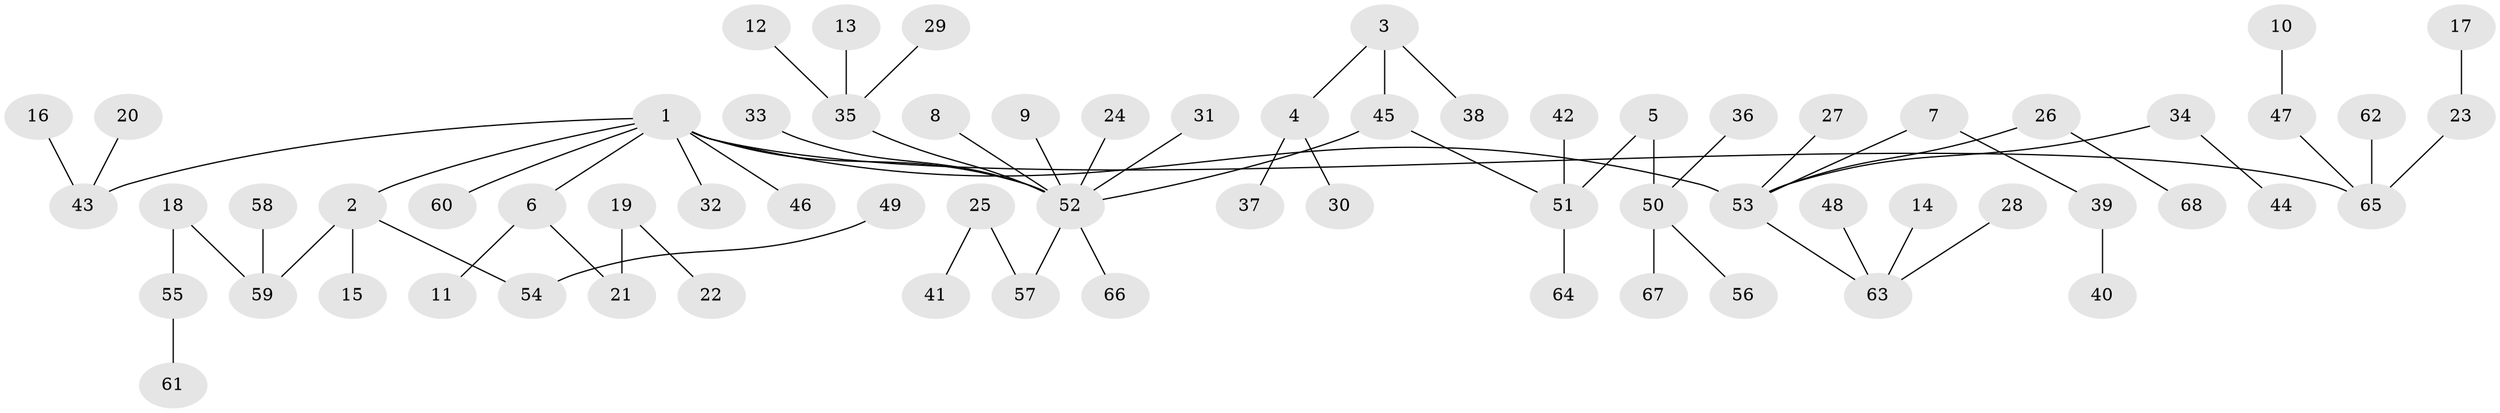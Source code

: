// original degree distribution, {6: 0.022222222222222223, 4: 0.08888888888888889, 8: 0.007407407407407408, 1: 0.5185185185185185, 2: 0.24444444444444444, 5: 0.037037037037037035, 3: 0.08148148148148149}
// Generated by graph-tools (version 1.1) at 2025/26/03/09/25 03:26:30]
// undirected, 68 vertices, 67 edges
graph export_dot {
graph [start="1"]
  node [color=gray90,style=filled];
  1;
  2;
  3;
  4;
  5;
  6;
  7;
  8;
  9;
  10;
  11;
  12;
  13;
  14;
  15;
  16;
  17;
  18;
  19;
  20;
  21;
  22;
  23;
  24;
  25;
  26;
  27;
  28;
  29;
  30;
  31;
  32;
  33;
  34;
  35;
  36;
  37;
  38;
  39;
  40;
  41;
  42;
  43;
  44;
  45;
  46;
  47;
  48;
  49;
  50;
  51;
  52;
  53;
  54;
  55;
  56;
  57;
  58;
  59;
  60;
  61;
  62;
  63;
  64;
  65;
  66;
  67;
  68;
  1 -- 2 [weight=1.0];
  1 -- 6 [weight=1.0];
  1 -- 32 [weight=1.0];
  1 -- 43 [weight=1.0];
  1 -- 46 [weight=1.0];
  1 -- 52 [weight=1.0];
  1 -- 53 [weight=1.0];
  1 -- 60 [weight=1.0];
  1 -- 65 [weight=1.0];
  2 -- 15 [weight=1.0];
  2 -- 54 [weight=1.0];
  2 -- 59 [weight=1.0];
  3 -- 4 [weight=1.0];
  3 -- 38 [weight=1.0];
  3 -- 45 [weight=1.0];
  4 -- 30 [weight=1.0];
  4 -- 37 [weight=1.0];
  5 -- 50 [weight=1.0];
  5 -- 51 [weight=1.0];
  6 -- 11 [weight=1.0];
  6 -- 21 [weight=1.0];
  7 -- 39 [weight=1.0];
  7 -- 53 [weight=1.0];
  8 -- 52 [weight=1.0];
  9 -- 52 [weight=1.0];
  10 -- 47 [weight=1.0];
  12 -- 35 [weight=1.0];
  13 -- 35 [weight=1.0];
  14 -- 63 [weight=1.0];
  16 -- 43 [weight=1.0];
  17 -- 23 [weight=1.0];
  18 -- 55 [weight=1.0];
  18 -- 59 [weight=1.0];
  19 -- 21 [weight=1.0];
  19 -- 22 [weight=1.0];
  20 -- 43 [weight=1.0];
  23 -- 65 [weight=1.0];
  24 -- 52 [weight=1.0];
  25 -- 41 [weight=1.0];
  25 -- 57 [weight=1.0];
  26 -- 53 [weight=1.0];
  26 -- 68 [weight=1.0];
  27 -- 53 [weight=1.0];
  28 -- 63 [weight=1.0];
  29 -- 35 [weight=1.0];
  31 -- 52 [weight=1.0];
  33 -- 52 [weight=1.0];
  34 -- 44 [weight=1.0];
  34 -- 53 [weight=1.0];
  35 -- 52 [weight=1.0];
  36 -- 50 [weight=1.0];
  39 -- 40 [weight=1.0];
  42 -- 51 [weight=1.0];
  45 -- 51 [weight=1.0];
  45 -- 52 [weight=1.0];
  47 -- 65 [weight=1.0];
  48 -- 63 [weight=1.0];
  49 -- 54 [weight=1.0];
  50 -- 56 [weight=1.0];
  50 -- 67 [weight=1.0];
  51 -- 64 [weight=1.0];
  52 -- 57 [weight=1.0];
  52 -- 66 [weight=1.0];
  53 -- 63 [weight=1.0];
  55 -- 61 [weight=1.0];
  58 -- 59 [weight=1.0];
  62 -- 65 [weight=1.0];
}
